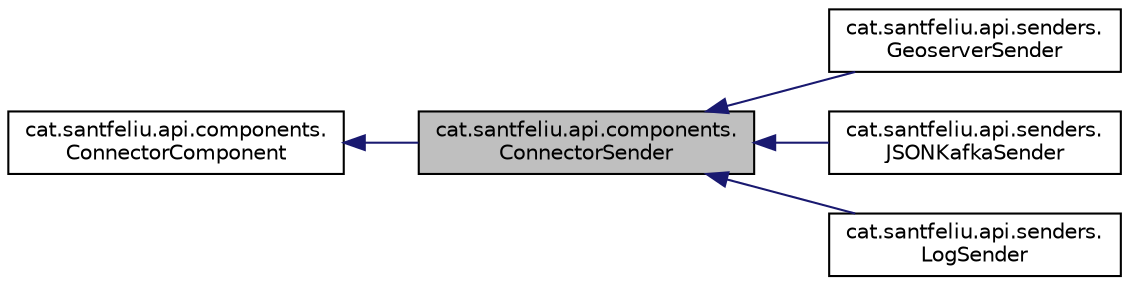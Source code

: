 digraph "cat.santfeliu.api.components.ConnectorSender"
{
 // LATEX_PDF_SIZE
  edge [fontname="Helvetica",fontsize="10",labelfontname="Helvetica",labelfontsize="10"];
  node [fontname="Helvetica",fontsize="10",shape=record];
  rankdir="LR";
  Node1 [label="cat.santfeliu.api.components.\lConnectorSender",height=0.2,width=0.4,color="black", fillcolor="grey75", style="filled", fontcolor="black",tooltip=" "];
  Node2 -> Node1 [dir="back",color="midnightblue",fontsize="10",style="solid"];
  Node2 [label="cat.santfeliu.api.components.\lConnectorComponent",height=0.2,width=0.4,color="black", fillcolor="white", style="filled",URL="$classcat_1_1santfeliu_1_1api_1_1components_1_1_connector_component.html",tooltip=" "];
  Node1 -> Node3 [dir="back",color="midnightblue",fontsize="10",style="solid"];
  Node3 [label="cat.santfeliu.api.senders.\lGeoserverSender",height=0.2,width=0.4,color="black", fillcolor="white", style="filled",URL="$classcat_1_1santfeliu_1_1api_1_1senders_1_1_geoserver_sender.html",tooltip=" "];
  Node1 -> Node4 [dir="back",color="midnightblue",fontsize="10",style="solid"];
  Node4 [label="cat.santfeliu.api.senders.\lJSONKafkaSender",height=0.2,width=0.4,color="black", fillcolor="white", style="filled",URL="$classcat_1_1santfeliu_1_1api_1_1senders_1_1_j_s_o_n_kafka_sender.html",tooltip=" "];
  Node1 -> Node5 [dir="back",color="midnightblue",fontsize="10",style="solid"];
  Node5 [label="cat.santfeliu.api.senders.\lLogSender",height=0.2,width=0.4,color="black", fillcolor="white", style="filled",URL="$classcat_1_1santfeliu_1_1api_1_1senders_1_1_log_sender.html",tooltip=" "];
}
